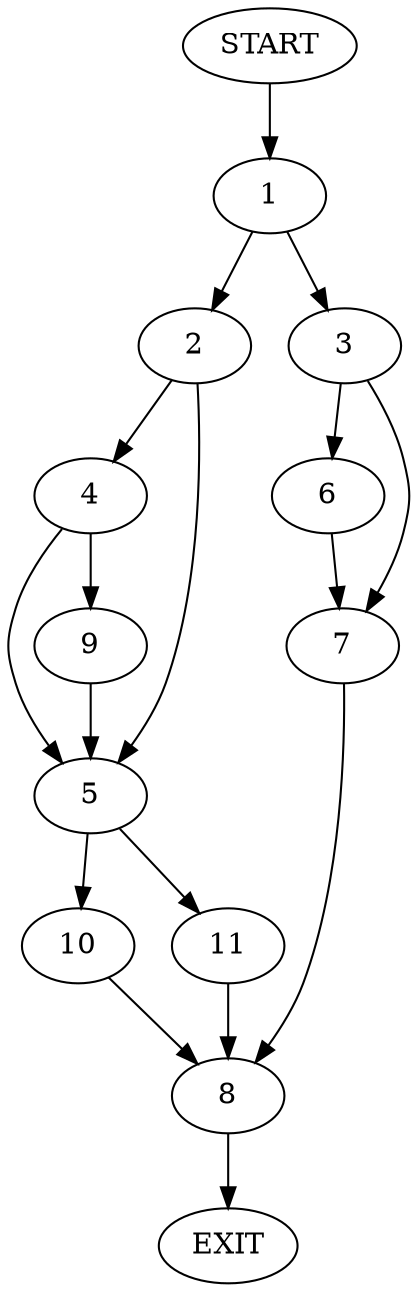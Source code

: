 digraph {
0 [label="START"]
12 [label="EXIT"]
0 -> 1
1 -> 2
1 -> 3
2 -> 4
2 -> 5
3 -> 6
3 -> 7
6 -> 7
7 -> 8
8 -> 12
4 -> 9
4 -> 5
5 -> 10
5 -> 11
9 -> 5
11 -> 8
10 -> 8
}
